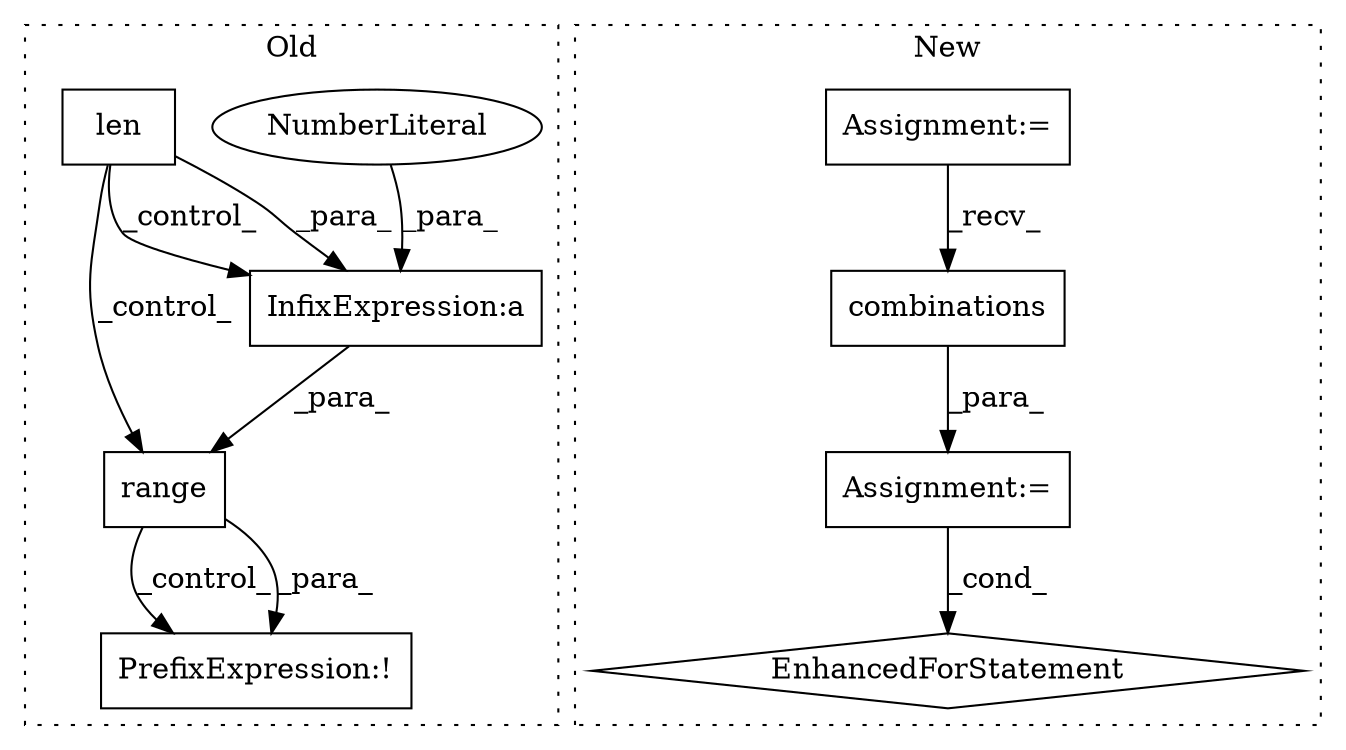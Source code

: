digraph G {
subgraph cluster0 {
1 [label="range" a="32" s="1504,1526" l="6,1" shape="box"];
4 [label="InfixExpression:a" a="27" s="1511" l="3" shape="box"];
5 [label="NumberLiteral" a="34" s="1514" l="1" shape="ellipse"];
7 [label="len" a="32" s="1418,1427" l="4,1" shape="box"];
8 [label="PrefixExpression:!" a="38" s="1543" l="1" shape="box"];
label = "Old";
style="dotted";
}
subgraph cluster1 {
2 [label="combinations" a="32" s="1988,2008" l="13,1" shape="box"];
3 [label="EnhancedForStatement" a="70" s="1899,2009" l="67,2" shape="diamond"];
6 [label="Assignment:=" a="7" s="1884" l="9" shape="box"];
9 [label="Assignment:=" a="7" s="1899,2009" l="67,2" shape="box"];
label = "New";
style="dotted";
}
1 -> 8 [label="_control_"];
1 -> 8 [label="_para_"];
2 -> 9 [label="_para_"];
4 -> 1 [label="_para_"];
5 -> 4 [label="_para_"];
6 -> 2 [label="_recv_"];
7 -> 4 [label="_control_"];
7 -> 1 [label="_control_"];
7 -> 4 [label="_para_"];
9 -> 3 [label="_cond_"];
}